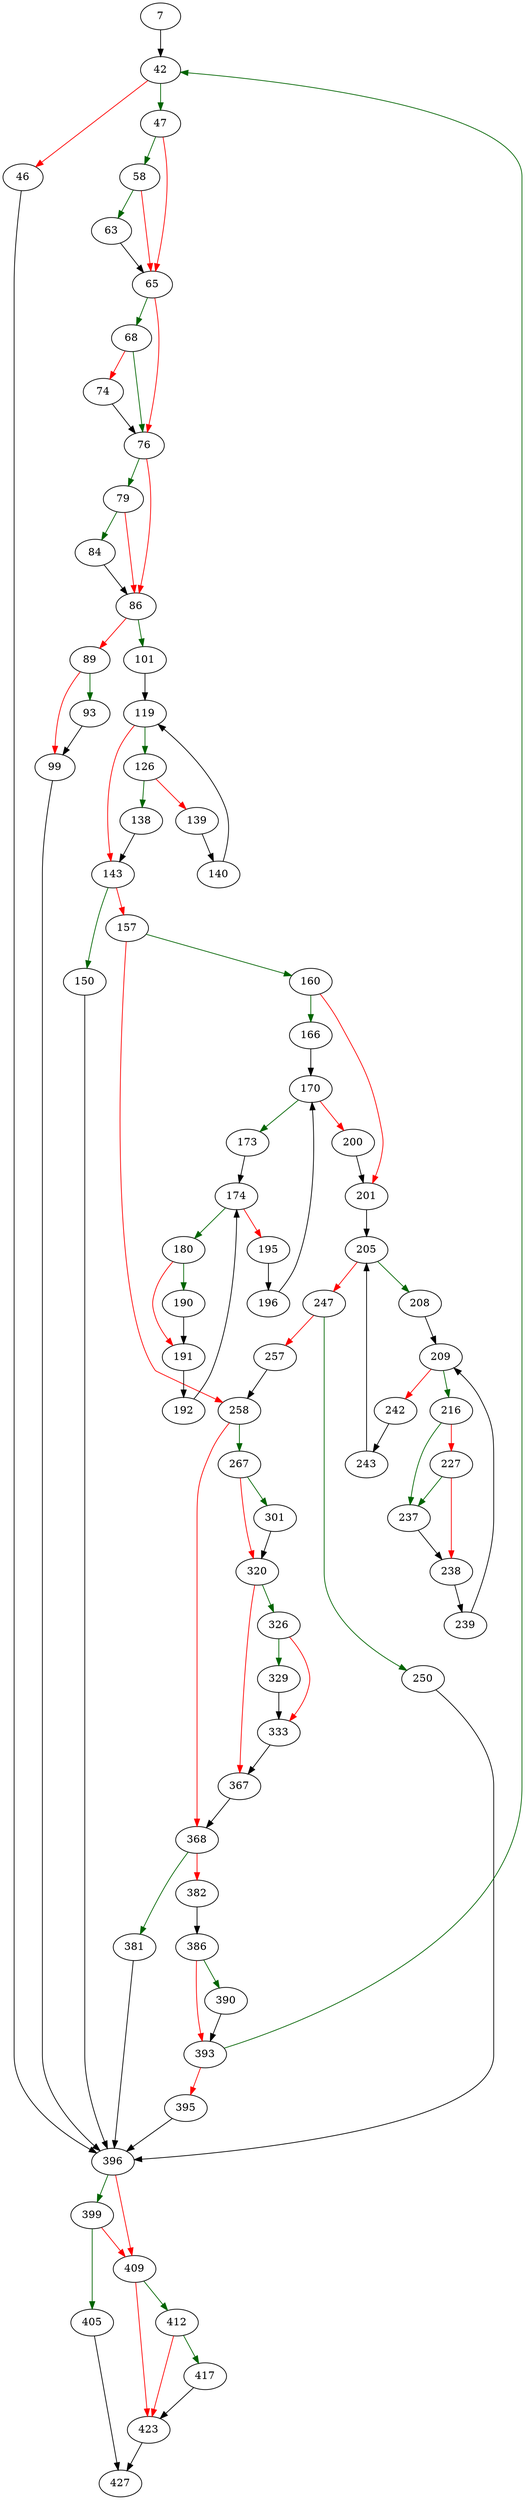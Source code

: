 strict digraph "sqlite3_blob_open" {
	// Node definitions.
	7 [entry=true];
	42;
	47;
	46;
	396;
	58;
	65;
	63;
	68;
	76;
	74;
	79;
	86;
	84;
	101;
	89;
	93;
	99;
	119;
	126;
	143;
	138;
	139;
	140;
	150;
	157;
	160;
	258;
	166;
	201;
	170;
	173;
	200;
	174;
	180;
	195;
	190;
	191;
	192;
	196;
	205;
	208;
	247;
	209;
	216;
	242;
	237;
	227;
	238;
	239;
	243;
	250;
	257;
	267;
	368;
	301;
	320;
	326;
	367;
	329;
	333;
	381;
	382;
	386;
	390;
	393;
	395;
	399;
	409;
	405;
	427;
	412;
	423;
	417;

	// Edge definitions.
	7 -> 42;
	42 -> 47 [
		color=darkgreen
		cond=true
	];
	42 -> 46 [
		color=red
		cond=false
	];
	47 -> 58 [
		color=darkgreen
		cond=true
	];
	47 -> 65 [
		color=red
		cond=false
	];
	46 -> 396;
	396 -> 399 [
		color=darkgreen
		cond=true
	];
	396 -> 409 [
		color=red
		cond=false
	];
	58 -> 65 [
		color=red
		cond=false
	];
	58 -> 63 [
		color=darkgreen
		cond=true
	];
	65 -> 68 [
		color=darkgreen
		cond=true
	];
	65 -> 76 [
		color=red
		cond=false
	];
	63 -> 65;
	68 -> 76 [
		color=darkgreen
		cond=true
	];
	68 -> 74 [
		color=red
		cond=false
	];
	76 -> 79 [
		color=darkgreen
		cond=true
	];
	76 -> 86 [
		color=red
		cond=false
	];
	74 -> 76;
	79 -> 86 [
		color=red
		cond=false
	];
	79 -> 84 [
		color=darkgreen
		cond=true
	];
	86 -> 101 [
		color=darkgreen
		cond=true
	];
	86 -> 89 [
		color=red
		cond=false
	];
	84 -> 86;
	101 -> 119;
	89 -> 93 [
		color=darkgreen
		cond=true
	];
	89 -> 99 [
		color=red
		cond=false
	];
	93 -> 99;
	99 -> 396;
	119 -> 126 [
		color=darkgreen
		cond=true
	];
	119 -> 143 [
		color=red
		cond=false
	];
	126 -> 138 [
		color=darkgreen
		cond=true
	];
	126 -> 139 [
		color=red
		cond=false
	];
	143 -> 150 [
		color=darkgreen
		cond=true
	];
	143 -> 157 [
		color=red
		cond=false
	];
	138 -> 143;
	139 -> 140;
	140 -> 119;
	150 -> 396;
	157 -> 160 [
		color=darkgreen
		cond=true
	];
	157 -> 258 [
		color=red
		cond=false
	];
	160 -> 166 [
		color=darkgreen
		cond=true
	];
	160 -> 201 [
		color=red
		cond=false
	];
	258 -> 267 [
		color=darkgreen
		cond=true
	];
	258 -> 368 [
		color=red
		cond=false
	];
	166 -> 170;
	201 -> 205;
	170 -> 173 [
		color=darkgreen
		cond=true
	];
	170 -> 200 [
		color=red
		cond=false
	];
	173 -> 174;
	200 -> 201;
	174 -> 180 [
		color=darkgreen
		cond=true
	];
	174 -> 195 [
		color=red
		cond=false
	];
	180 -> 190 [
		color=darkgreen
		cond=true
	];
	180 -> 191 [
		color=red
		cond=false
	];
	195 -> 196;
	190 -> 191;
	191 -> 192;
	192 -> 174;
	196 -> 170;
	205 -> 208 [
		color=darkgreen
		cond=true
	];
	205 -> 247 [
		color=red
		cond=false
	];
	208 -> 209;
	247 -> 250 [
		color=darkgreen
		cond=true
	];
	247 -> 257 [
		color=red
		cond=false
	];
	209 -> 216 [
		color=darkgreen
		cond=true
	];
	209 -> 242 [
		color=red
		cond=false
	];
	216 -> 237 [
		color=darkgreen
		cond=true
	];
	216 -> 227 [
		color=red
		cond=false
	];
	242 -> 243;
	237 -> 238;
	227 -> 237 [
		color=darkgreen
		cond=true
	];
	227 -> 238 [
		color=red
		cond=false
	];
	238 -> 239;
	239 -> 209;
	243 -> 205;
	250 -> 396;
	257 -> 258;
	267 -> 301 [
		color=darkgreen
		cond=true
	];
	267 -> 320 [
		color=red
		cond=false
	];
	368 -> 381 [
		color=darkgreen
		cond=true
	];
	368 -> 382 [
		color=red
		cond=false
	];
	301 -> 320;
	320 -> 326 [
		color=darkgreen
		cond=true
	];
	320 -> 367 [
		color=red
		cond=false
	];
	326 -> 329 [
		color=darkgreen
		cond=true
	];
	326 -> 333 [
		color=red
		cond=false
	];
	367 -> 368;
	329 -> 333;
	333 -> 367;
	381 -> 396;
	382 -> 386;
	386 -> 390 [
		color=darkgreen
		cond=true
	];
	386 -> 393 [
		color=red
		cond=false
	];
	390 -> 393;
	393 -> 42 [
		color=darkgreen
		cond=true
	];
	393 -> 395 [
		color=red
		cond=false
	];
	395 -> 396;
	399 -> 409 [
		color=red
		cond=false
	];
	399 -> 405 [
		color=darkgreen
		cond=true
	];
	409 -> 412 [
		color=darkgreen
		cond=true
	];
	409 -> 423 [
		color=red
		cond=false
	];
	405 -> 427;
	412 -> 423 [
		color=red
		cond=false
	];
	412 -> 417 [
		color=darkgreen
		cond=true
	];
	423 -> 427;
	417 -> 423;
}